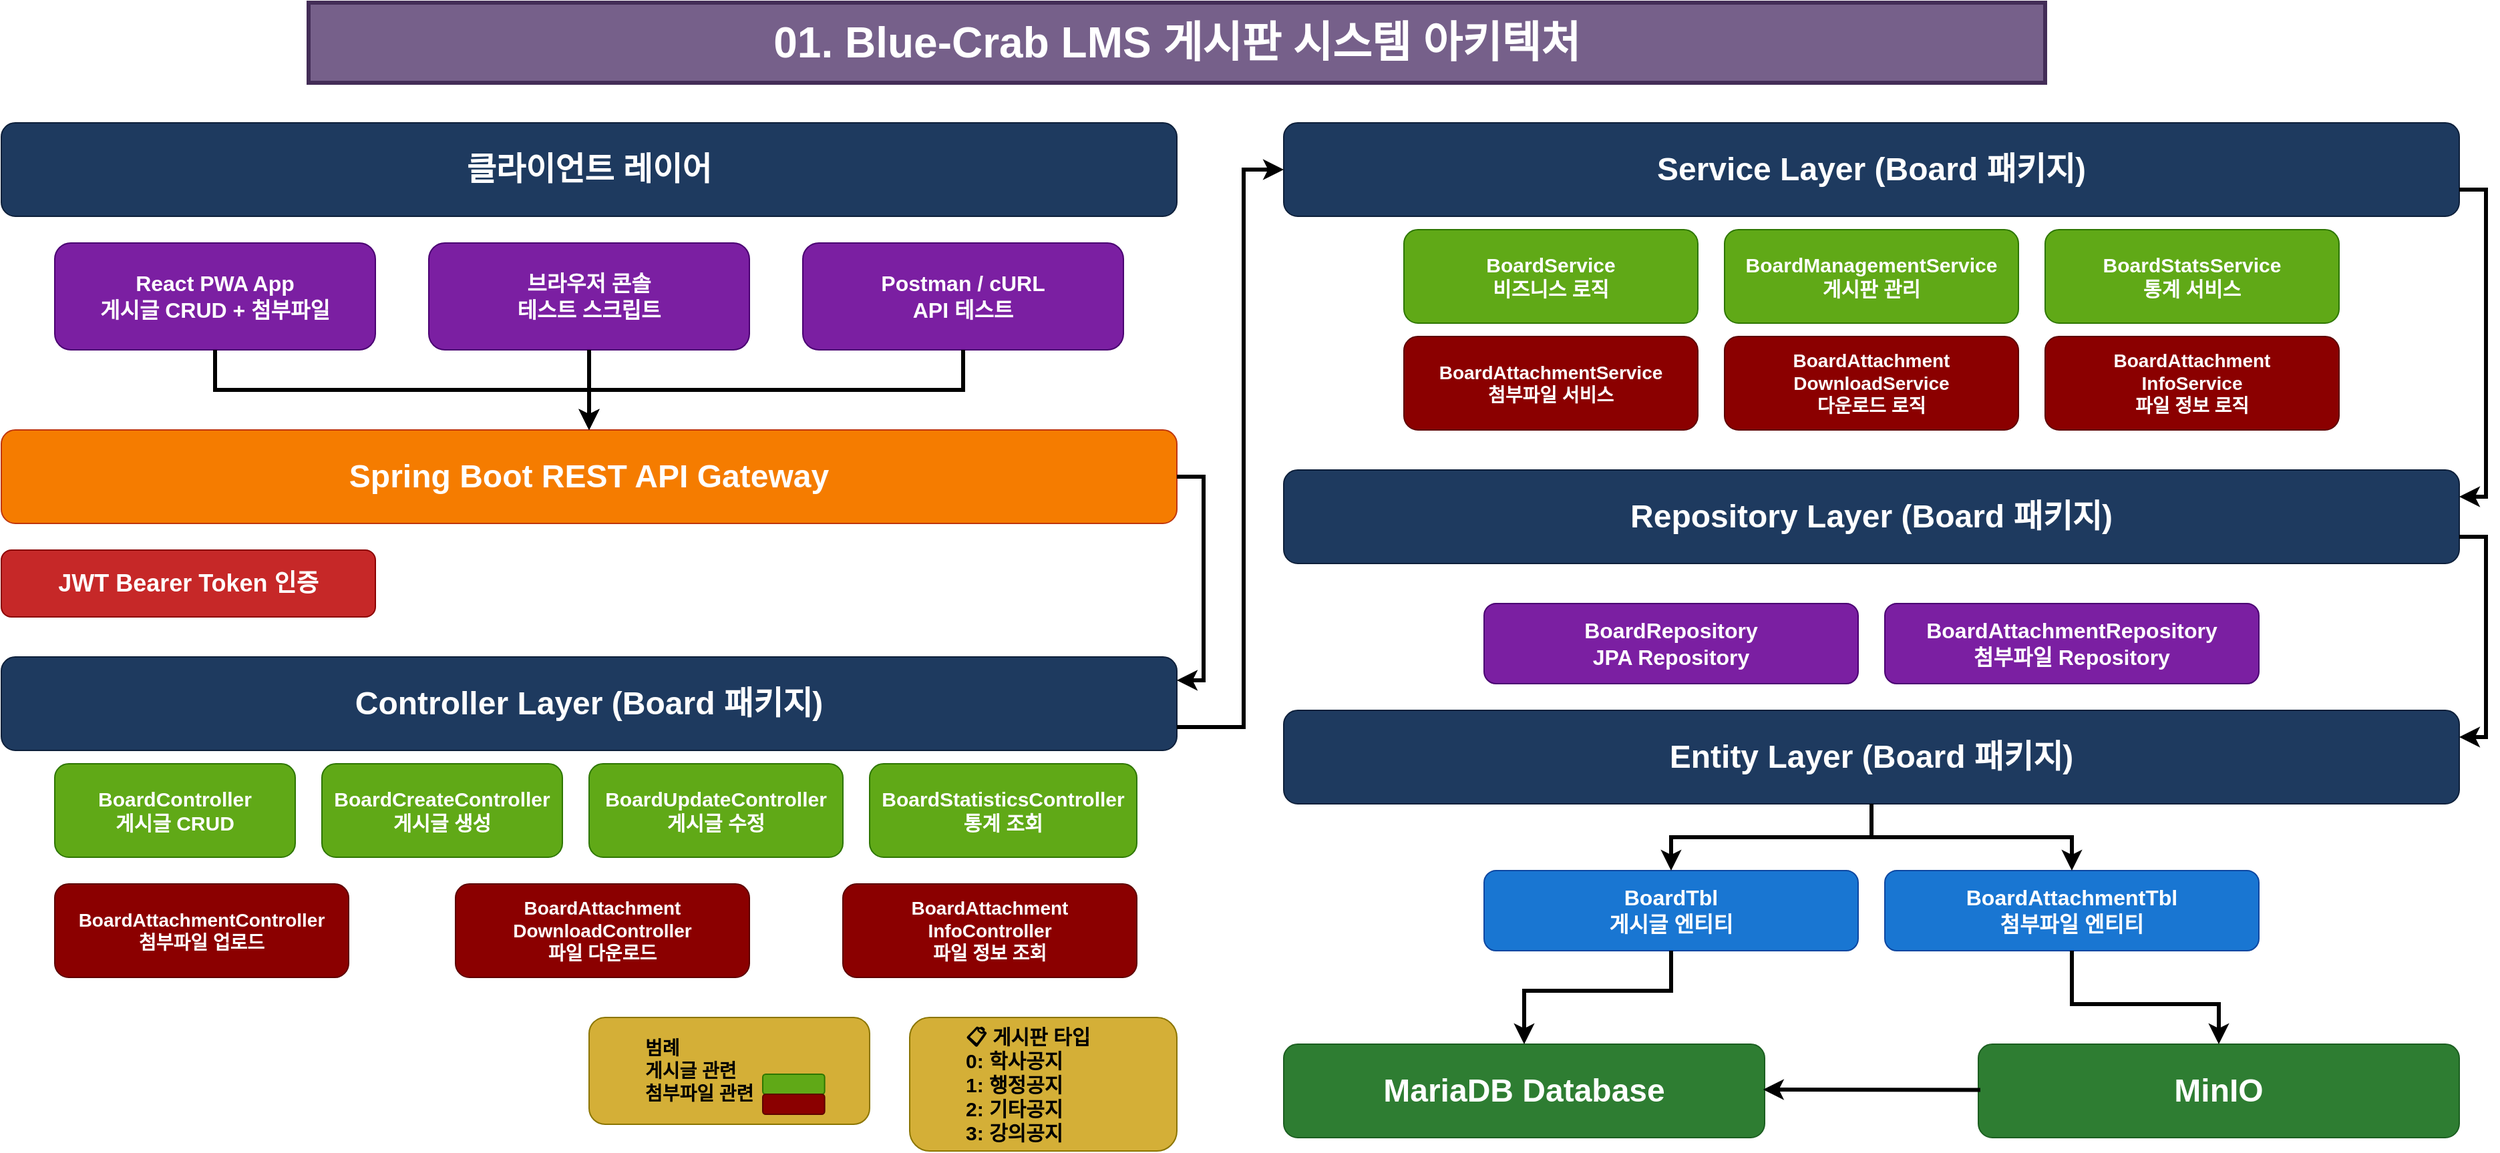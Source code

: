 <mxfile version="28.2.8">
  <diagram name="Board Architecture" id="board-arch">
    <mxGraphModel dx="864" dy="471" grid="1" gridSize="10" guides="1" tooltips="1" connect="1" arrows="1" fold="1" page="1" pageScale="1" pageWidth="1920" pageHeight="1080" background="light-dark(#FFFFFF,#FFFFFF)" math="0" shadow="0">
      <root>
        <mxCell id="0" />
        <mxCell id="1" parent="0" />
        <mxCell id="title" value="01. Blue-Crab LMS 게시판 시스템 아키텍처" style="text;html=1;strokeColor=#432D57;fillColor=#76608a;align=center;verticalAlign=middle;whiteSpace=wrap;rounded=0;fontSize=32;fontStyle=1;fontColor=#ffffff;strokeWidth=3;" parent="1" vertex="1">
          <mxGeometry x="260" y="20" width="1300" height="60" as="geometry" />
        </mxCell>
        <mxCell id="client-layer-box" value="클라이언트 레이어" style="rounded=1;whiteSpace=wrap;html=1;fillColor=#1e3a5f;strokeColor=#0d1f3a;fontSize=24;fontStyle=1;fontColor=#ffffff;" parent="1" vertex="1">
          <mxGeometry x="30" y="110" width="880" height="70" as="geometry" />
        </mxCell>
        <mxCell id="react-app" value="React PWA App&#xa;게시글 CRUD + 첨부파일" style="rounded=1;whiteSpace=wrap;html=1;fillColor=#7b1fa2;strokeColor=#4a0072;fontSize=16;fontColor=#ffffff;fontStyle=1;" parent="1" vertex="1">
          <mxGeometry x="70" y="200" width="240" height="80" as="geometry" />
        </mxCell>
        <mxCell id="test-console" value="브라우저 콘솔&#xa;테스트 스크립트" style="rounded=1;whiteSpace=wrap;html=1;fillColor=#7b1fa2;strokeColor=#4a0072;fontSize=16;fontColor=#ffffff;fontStyle=1;" parent="1" vertex="1">
          <mxGeometry x="350" y="200" width="240" height="80" as="geometry" />
        </mxCell>
        <mxCell id="postman" value="Postman / cURL&#xa;API 테스트" style="rounded=1;whiteSpace=wrap;html=1;fillColor=#7b1fa2;strokeColor=#4a0072;fontSize=16;fontColor=#ffffff;fontStyle=1;" parent="1" vertex="1">
          <mxGeometry x="630" y="200" width="240" height="80" as="geometry" />
        </mxCell>
        <mxCell id="api-gateway" value="Spring Boot REST API Gateway" style="rounded=1;whiteSpace=wrap;html=1;fillColor=#f57c00;strokeColor=#bf360c;fontSize=24;fontStyle=1;fontColor=#ffffff;" parent="1" vertex="1">
          <mxGeometry x="30" y="340" width="880" height="70" as="geometry" />
        </mxCell>
        <mxCell id="jwt-auth" value="JWT Bearer Token 인증" style="rounded=1;whiteSpace=wrap;html=1;fillColor=#c62828;strokeColor=#8b0000;fontSize=18;fontStyle=1;fontColor=#ffffff;" parent="1" vertex="1">
          <mxGeometry x="30" y="430" width="280" height="50" as="geometry" />
        </mxCell>
        <mxCell id="controller-layer" value="Controller Layer (Board 패키지)" style="rounded=1;whiteSpace=wrap;html=1;fillColor=#1e3a5f;strokeColor=#0d1f3a;fontSize=24;fontStyle=1;fontColor=#ffffff;" parent="1" vertex="1">
          <mxGeometry x="30" y="510" width="880" height="70" as="geometry" />
        </mxCell>
        <mxCell id="board-controller" value="BoardController&#xa;게시글 CRUD" style="rounded=1;whiteSpace=wrap;html=1;fillColor=#60a917;strokeColor=#2D7600;fontSize=15;fontColor=#ffffff;fontStyle=1;" parent="1" vertex="1">
          <mxGeometry x="70" y="590" width="180" height="70" as="geometry" />
        </mxCell>
        <mxCell id="board-create-controller" value="BoardCreateController&#xa;게시글 생성" style="rounded=1;whiteSpace=wrap;html=1;fillColor=#60a917;strokeColor=#2D7600;fontSize=15;fontColor=#ffffff;fontStyle=1;" parent="1" vertex="1">
          <mxGeometry x="270" y="590" width="180" height="70" as="geometry" />
        </mxCell>
        <mxCell id="board-update-controller" value="BoardUpdateController&#xa;게시글 수정" style="rounded=1;whiteSpace=wrap;html=1;fillColor=#60a917;strokeColor=#2D7600;fontSize=15;fontColor=#ffffff;fontStyle=1;" parent="1" vertex="1">
          <mxGeometry x="470" y="590" width="190" height="70" as="geometry" />
        </mxCell>
        <mxCell id="board-stats-controller" value="BoardStatisticsController&#xa;통계 조회" style="rounded=1;whiteSpace=wrap;html=1;fillColor=#60a917;strokeColor=#2D7600;fontSize=15;fontColor=#ffffff;fontStyle=1;" parent="1" vertex="1">
          <mxGeometry x="680" y="590" width="200" height="70" as="geometry" />
        </mxCell>
        <mxCell id="attachment-controller" value="BoardAttachmentController&#xa;첨부파일 업로드" style="rounded=1;whiteSpace=wrap;html=1;fillColor=#8b0000;strokeColor=#5d0000;fontSize=14;fontColor=#ffffff;fontStyle=1;" parent="1" vertex="1">
          <mxGeometry x="70" y="680" width="220" height="70" as="geometry" />
        </mxCell>
        <mxCell id="attachment-download-controller" value="BoardAttachment&#xa;DownloadController&#xa;파일 다운로드" style="rounded=1;whiteSpace=wrap;html=1;fillColor=#8b0000;strokeColor=#5d0000;fontSize=14;fontColor=#ffffff;fontStyle=1;" parent="1" vertex="1">
          <mxGeometry x="370" y="680" width="220" height="70" as="geometry" />
        </mxCell>
        <mxCell id="attachment-info-controller" value="BoardAttachment&#xa;InfoController&#xa;파일 정보 조회" style="rounded=1;whiteSpace=wrap;html=1;fillColor=#8b0000;strokeColor=#5d0000;fontSize=14;fontColor=#ffffff;fontStyle=1;" parent="1" vertex="1">
          <mxGeometry x="660" y="680" width="220" height="70" as="geometry" />
        </mxCell>
        <mxCell id="service-layer" value="Service Layer (Board 패키지)" style="rounded=1;whiteSpace=wrap;html=1;fillColor=#1e3a5f;strokeColor=#0d1f3a;fontSize=24;fontStyle=1;fontColor=#ffffff;" parent="1" vertex="1">
          <mxGeometry x="990" y="110" width="880" height="70" as="geometry" />
        </mxCell>
        <mxCell id="board-service" value="BoardService&#xa;비즈니스 로직" style="rounded=1;whiteSpace=wrap;html=1;fillColor=#60a917;strokeColor=#2D7600;fontSize=15;fontColor=#ffffff;fontStyle=1;" parent="1" vertex="1">
          <mxGeometry x="1080" y="190" width="220" height="70" as="geometry" />
        </mxCell>
        <mxCell id="board-management-service" value="BoardManagementService&#xa;게시판 관리" style="rounded=1;whiteSpace=wrap;html=1;fillColor=#60a917;strokeColor=#2D7600;fontSize=15;fontColor=#ffffff;fontStyle=1;" parent="1" vertex="1">
          <mxGeometry x="1320" y="190" width="220" height="70" as="geometry" />
        </mxCell>
        <mxCell id="board-stats-service" value="BoardStatsService&#xa;통계 서비스" style="rounded=1;whiteSpace=wrap;html=1;fillColor=#60a917;strokeColor=#2D7600;fontSize=15;fontColor=#ffffff;fontStyle=1;" parent="1" vertex="1">
          <mxGeometry x="1560" y="190" width="220" height="70" as="geometry" />
        </mxCell>
        <mxCell id="attachment-service" value="BoardAttachmentService&#xa;첨부파일 서비스" style="rounded=1;whiteSpace=wrap;html=1;fillColor=#8b0000;strokeColor=#5d0000;fontSize=14;fontColor=#ffffff;fontStyle=1;" parent="1" vertex="1">
          <mxGeometry x="1080" y="270" width="220" height="70" as="geometry" />
        </mxCell>
        <mxCell id="attachment-download-service" value="BoardAttachment&#xa;DownloadService&#xa;다운로드 로직" style="rounded=1;whiteSpace=wrap;html=1;fillColor=#8b0000;strokeColor=#5d0000;fontSize=14;fontColor=#ffffff;fontStyle=1;" parent="1" vertex="1">
          <mxGeometry x="1320" y="270" width="220" height="70" as="geometry" />
        </mxCell>
        <mxCell id="attachment-info-service" value="BoardAttachment&#xa;InfoService&#xa;파일 정보 로직" style="rounded=1;whiteSpace=wrap;html=1;fillColor=#8b0000;strokeColor=#5d0000;fontSize=14;fontColor=#ffffff;fontStyle=1;" parent="1" vertex="1">
          <mxGeometry x="1560" y="270" width="220" height="70" as="geometry" />
        </mxCell>
        <mxCell id="repository-layer" value="Repository Layer (Board 패키지)" style="rounded=1;whiteSpace=wrap;html=1;fillColor=#1e3a5f;strokeColor=#0d1f3a;fontSize=24;fontStyle=1;fontColor=#ffffff;" parent="1" vertex="1">
          <mxGeometry x="990" y="370" width="880" height="70" as="geometry" />
        </mxCell>
        <mxCell id="board-repository" value="BoardRepository&#xa;JPA Repository" style="rounded=1;whiteSpace=wrap;html=1;fillColor=#7b1fa2;strokeColor=#4a0072;fontSize=16;fontColor=#ffffff;fontStyle=1;" parent="1" vertex="1">
          <mxGeometry x="1140" y="470" width="280" height="60" as="geometry" />
        </mxCell>
        <mxCell id="attachment-repository" value="BoardAttachmentRepository&#xa;첨부파일 Repository" style="rounded=1;whiteSpace=wrap;html=1;fillColor=#7b1fa2;strokeColor=#4a0072;fontSize=16;fontColor=#ffffff;fontStyle=1;" parent="1" vertex="1">
          <mxGeometry x="1440" y="470" width="280" height="60" as="geometry" />
        </mxCell>
        <mxCell id="entity-layer" value="Entity Layer (Board 패키지)" style="rounded=1;whiteSpace=wrap;html=1;fillColor=#1e3a5f;strokeColor=#0d1f3a;fontSize=24;fontStyle=1;fontColor=#ffffff;" parent="1" vertex="1">
          <mxGeometry x="990" y="550" width="880" height="70" as="geometry" />
        </mxCell>
        <mxCell id="board-entity" value="BoardTbl&#xa;게시글 엔티티" style="rounded=1;whiteSpace=wrap;html=1;fillColor=#1976d2;strokeColor=#0d47a1;fontSize=16;fontColor=#ffffff;fontStyle=1;" parent="1" vertex="1">
          <mxGeometry x="1140" y="670" width="280" height="60" as="geometry" />
        </mxCell>
        <mxCell id="attachment-entity" value="BoardAttachmentTbl&#xa;첨부파일 엔티티" style="rounded=1;whiteSpace=wrap;html=1;fillColor=#1976d2;strokeColor=#0d47a1;fontSize=16;fontColor=#ffffff;fontStyle=1;" parent="1" vertex="1">
          <mxGeometry x="1440" y="670" width="280" height="60" as="geometry" />
        </mxCell>
        <mxCell id="database" value="MariaDB Database" style="rounded=1;whiteSpace=wrap;html=1;fillColor=#2e7d32;strokeColor=#1b5e20;fontSize=24;fontStyle=1;fontColor=#ffffff;" parent="1" vertex="1">
          <mxGeometry x="990" y="800" width="360" height="70" as="geometry" />
        </mxCell>
        <mxCell id="arrow1" style="edgeStyle=orthogonalEdgeStyle;rounded=0;orthogonalLoop=1;jettySize=auto;html=1;strokeColor=light-dark(#000000,#FF8000);strokeWidth=3;" parent="1" source="react-app" target="api-gateway" edge="1">
          <mxGeometry relative="1" as="geometry" />
        </mxCell>
        <mxCell id="arrow2" style="edgeStyle=orthogonalEdgeStyle;rounded=0;orthogonalLoop=1;jettySize=auto;html=1;strokeColor=light-dark(#000000,#FF8000);strokeWidth=3;" parent="1" source="test-console" target="api-gateway" edge="1">
          <mxGeometry relative="1" as="geometry" />
        </mxCell>
        <mxCell id="arrow3" style="edgeStyle=orthogonalEdgeStyle;rounded=0;orthogonalLoop=1;jettySize=auto;html=1;strokeColor=light-dark(#000000,#FF8000);strokeWidth=3;" parent="1" source="postman" target="api-gateway" edge="1">
          <mxGeometry relative="1" as="geometry" />
        </mxCell>
        <mxCell id="arrow4" style="edgeStyle=orthogonalEdgeStyle;rounded=0;orthogonalLoop=1;jettySize=auto;html=1;strokeColor=light-dark(#000000,#FF8000);strokeWidth=3;entryX=1;entryY=0.25;entryDx=0;entryDy=0;" parent="1" source="api-gateway" target="controller-layer" edge="1">
          <mxGeometry relative="1" as="geometry">
            <mxPoint x="940" y="520" as="targetPoint" />
            <Array as="points">
              <mxPoint x="930" y="375" />
              <mxPoint x="930" y="527" />
            </Array>
          </mxGeometry>
        </mxCell>
        <mxCell id="arrow5" style="edgeStyle=orthogonalEdgeStyle;rounded=0;orthogonalLoop=1;jettySize=auto;html=1;strokeColor=light-dark(#000000,#FF8000);strokeWidth=3;exitX=1;exitY=0.75;exitDx=0;exitDy=0;" parent="1" source="controller-layer" target="service-layer" edge="1">
          <mxGeometry relative="1" as="geometry">
            <mxPoint x="980" y="550" as="sourcePoint" />
            <Array as="points">
              <mxPoint x="960" y="563" />
              <mxPoint x="960" y="145" />
            </Array>
          </mxGeometry>
        </mxCell>
        <mxCell id="arrow6" style="edgeStyle=orthogonalEdgeStyle;rounded=0;orthogonalLoop=1;jettySize=auto;html=1;strokeColor=light-dark(#000000,#FF8000);strokeWidth=3;" parent="1" source="service-layer" target="repository-layer" edge="1">
          <mxGeometry relative="1" as="geometry">
            <Array as="points">
              <mxPoint x="1890" y="160" />
              <mxPoint x="1890" y="390" />
            </Array>
          </mxGeometry>
        </mxCell>
        <mxCell id="arrow7" style="edgeStyle=orthogonalEdgeStyle;rounded=0;orthogonalLoop=1;jettySize=auto;html=1;strokeColor=light-dark(#000000,#FF8000);strokeWidth=3;" parent="1" source="repository-layer" target="entity-layer" edge="1">
          <mxGeometry relative="1" as="geometry">
            <Array as="points">
              <mxPoint x="1890" y="420" />
              <mxPoint x="1890" y="570" />
            </Array>
          </mxGeometry>
        </mxCell>
        <mxCell id="arrow8" style="edgeStyle=orthogonalEdgeStyle;rounded=0;orthogonalLoop=1;jettySize=auto;html=1;strokeColor=light-dark(#000000,#FF8000);strokeWidth=3;entryX=0.5;entryY=0;entryDx=0;entryDy=0;exitX=0.5;exitY=1;exitDx=0;exitDy=0;" parent="1" source="board-entity" target="database" edge="1">
          <mxGeometry relative="1" as="geometry">
            <mxPoint x="1430" y="1050" as="targetPoint" />
            <Array as="points">
              <mxPoint x="1280" y="760" />
              <mxPoint x="1170" y="760" />
            </Array>
          </mxGeometry>
        </mxCell>
        <mxCell id="board-types" value="&lt;blockquote style=&quot;margin: 0 0 0 40px; border: none; padding: 0px;&quot;&gt;📋 게시판 타입&lt;br&gt;0: 학사공지&lt;br&gt;1: 행정공지&lt;br&gt;2: 기타공지&lt;br&gt;3: 강의공지&lt;/blockquote&gt;" style="rounded=1;whiteSpace=wrap;html=1;fillColor=#d4af37;strokeColor=#8b7500;fontSize=15;align=left;fontColor=#000000;fontStyle=1;" parent="1" vertex="1">
          <mxGeometry x="710" y="780" width="200" height="100" as="geometry" />
        </mxCell>
        <mxCell id="legend-box" value="&lt;blockquote style=&quot;margin: 0 0 0 40px; border: none; padding: 0px;&quot;&gt;범례&lt;br&gt;게시글 관련&lt;br&gt;첨부파일 관련&lt;/blockquote&gt;" style="rounded=1;whiteSpace=wrap;html=1;fillColor=#d4af37;strokeColor=#8b7500;fontSize=14;align=left;fontColor=#000000;fontStyle=1;" parent="1" vertex="1">
          <mxGeometry x="470" y="780" width="210" height="80" as="geometry" />
        </mxCell>
        <mxCell id="legend-board" value="" style="rounded=1;whiteSpace=wrap;html=1;fillColor=#60a917;strokeColor=#2D7600;" parent="1" vertex="1">
          <mxGeometry x="599.996" y="822.5" width="46.316" height="15" as="geometry" />
        </mxCell>
        <mxCell id="legend-attachment" value="" style="rounded=1;whiteSpace=wrap;html=1;fillColor=#8b0000;strokeColor=#5d0000;" parent="1" vertex="1">
          <mxGeometry x="599.996" y="837.5" width="46.316" height="15" as="geometry" />
        </mxCell>
        <mxCell id="XD8xZ8Es7YwOj_1-wu16-1" value="MinIO" style="rounded=1;whiteSpace=wrap;html=1;fillColor=#2e7d32;strokeColor=#1b5e20;fontSize=24;fontStyle=1;fontColor=#ffffff;" vertex="1" parent="1">
          <mxGeometry x="1510" y="800" width="360" height="70" as="geometry" />
        </mxCell>
        <mxCell id="XD8xZ8Es7YwOj_1-wu16-2" style="edgeStyle=orthogonalEdgeStyle;rounded=0;orthogonalLoop=1;jettySize=auto;html=1;strokeColor=light-dark(#000000,#FF8000);strokeWidth=3;exitX=0.5;exitY=1;exitDx=0;exitDy=0;entryX=0.5;entryY=0;entryDx=0;entryDy=0;" edge="1" parent="1" source="attachment-entity" target="XD8xZ8Es7YwOj_1-wu16-1">
          <mxGeometry relative="1" as="geometry">
            <mxPoint x="1610" y="780" as="targetPoint" />
            <Array as="points">
              <mxPoint x="1580" y="770" />
              <mxPoint x="1690" y="770" />
            </Array>
            <mxPoint x="1680" y="750" as="sourcePoint" />
          </mxGeometry>
        </mxCell>
        <mxCell id="XD8xZ8Es7YwOj_1-wu16-3" style="rounded=0;orthogonalLoop=1;jettySize=auto;html=1;strokeColor=light-dark(#000000,#FF8000);strokeWidth=3;exitX=0.004;exitY=0.49;exitDx=0;exitDy=0;exitPerimeter=0;entryX=0.997;entryY=0.485;entryDx=0;entryDy=0;entryPerimeter=0;" edge="1" parent="1" source="XD8xZ8Es7YwOj_1-wu16-1" target="database">
          <mxGeometry relative="1" as="geometry">
            <mxPoint x="1360" y="835" as="targetPoint" />
            <mxPoint x="1410" y="840" as="sourcePoint" />
          </mxGeometry>
        </mxCell>
        <mxCell id="XD8xZ8Es7YwOj_1-wu16-4" value="" style="endArrow=classic;html=1;rounded=0;exitX=0.5;exitY=1;exitDx=0;exitDy=0;entryX=0.5;entryY=0;entryDx=0;entryDy=0;strokeWidth=3;strokeColor=light-dark(#000000,#FF8000);edgeStyle=orthogonalEdgeStyle;" edge="1" parent="1" source="entity-layer" target="attachment-entity">
          <mxGeometry width="50" height="50" relative="1" as="geometry">
            <mxPoint x="1460" y="730" as="sourcePoint" />
            <mxPoint x="1510" y="680" as="targetPoint" />
          </mxGeometry>
        </mxCell>
        <mxCell id="XD8xZ8Es7YwOj_1-wu16-5" value="" style="endArrow=classic;html=1;rounded=0;strokeColor=light-dark(#000000,#FF8000);strokeWidth=3;entryX=0.5;entryY=0;entryDx=0;entryDy=0;exitX=0.5;exitY=1.017;exitDx=0;exitDy=0;exitPerimeter=0;edgeStyle=orthogonalEdgeStyle;" edge="1" parent="1" source="entity-layer" target="board-entity">
          <mxGeometry width="50" height="50" relative="1" as="geometry">
            <mxPoint x="1420" y="650" as="sourcePoint" />
            <mxPoint x="1330" y="660" as="targetPoint" />
          </mxGeometry>
        </mxCell>
      </root>
    </mxGraphModel>
  </diagram>
</mxfile>
